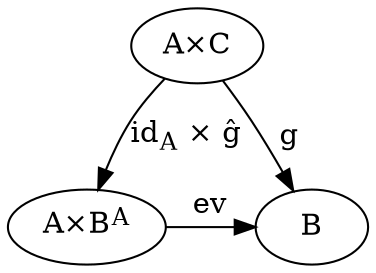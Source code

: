 digraph {
  AC -> ABA [label=<id<sub>A</sub> &times; g&#770; >];
  AC -> B [label=" g "];
  ABA -> B [label=" ev "];
  {rank=same; ABA; B};
  AC [label="A&times;C"];
  ABA [label=<A&times;B<sup>A</sup>>];
}
